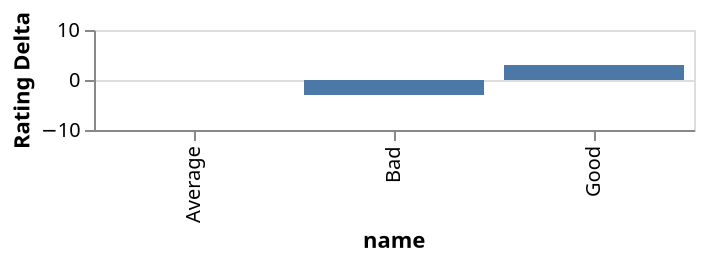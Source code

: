 {
    "$schema": "https://vega.github.io/schema/vega-lite/v2.json",
    "description": "Bar graph showing how each film differs from the average rating for that year",
    "width": 300,
    "height": 50,
    "data": {
        "values": [
            { "name": "Good", "Rating": 9, "Year": 2016 },
            { "name": "Bad", "Rating": 3, "Year": 2016 },
            { "name": "Average", "Rating": 5, "Year": 2015 }
        ]
    },
    "layer": [{
        "transform": [{
                "window": [{
                    "op": "mean",
                    "field": "Rating",
                    "as": "AverageYearRating"
                }],
                "groupby": [
                    "Year"
                ],
                "frame": [null, null]
            },
            {
                "calculate": "datum.Rating - datum.AverageYearRating",
                "as": "RatingDelta"
            }
        ],
        "mark": { "type": "bar", "clip": true },
        "encoding": {
            "x": {
                "field": "name",
                "type": "ordinal"
            },
            "y": {
                "field": "RatingDelta",
                "type": "quantitative",
                "scale": { "domain": [-10, 10] },
                "axis": { "title": "Rating Delta" }
            }
        }
    }]
}